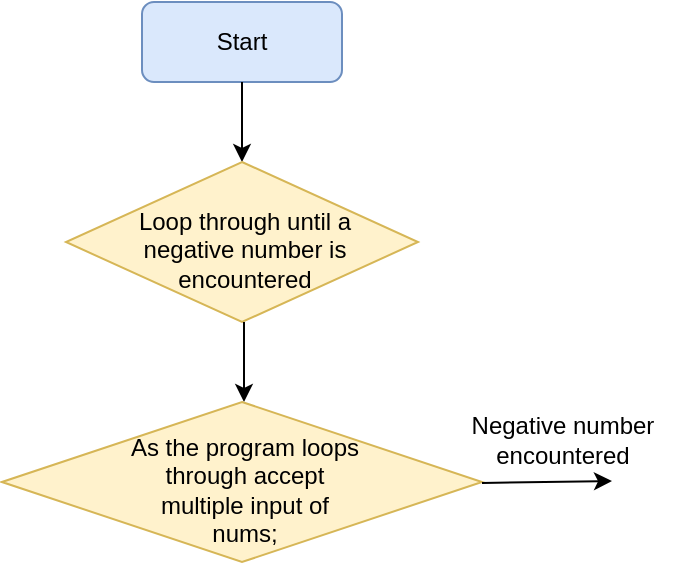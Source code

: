 <mxfile version="20.5.3" type="github">
  <diagram id="fHqRQTKvjRQOcd6iJBSY" name="Page-1">
    <mxGraphModel dx="912" dy="474" grid="1" gridSize="10" guides="1" tooltips="1" connect="1" arrows="1" fold="1" page="1" pageScale="1" pageWidth="850" pageHeight="1100" math="0" shadow="0">
      <root>
        <mxCell id="0" />
        <mxCell id="1" parent="0" />
        <mxCell id="T5vbhO2mCXwJh2hEvMsF-1" value="" style="rounded=1;whiteSpace=wrap;html=1;fillColor=#dae8fc;strokeColor=#6c8ebf;" vertex="1" parent="1">
          <mxGeometry x="310" y="80" width="100" height="40" as="geometry" />
        </mxCell>
        <mxCell id="T5vbhO2mCXwJh2hEvMsF-2" value="Start" style="text;html=1;strokeColor=none;fillColor=none;align=center;verticalAlign=middle;whiteSpace=wrap;rounded=0;" vertex="1" parent="1">
          <mxGeometry x="330" y="85" width="60" height="30" as="geometry" />
        </mxCell>
        <mxCell id="T5vbhO2mCXwJh2hEvMsF-3" value="" style="endArrow=classic;html=1;rounded=0;exitX=0.5;exitY=1;exitDx=0;exitDy=0;" edge="1" parent="1">
          <mxGeometry width="50" height="50" relative="1" as="geometry">
            <mxPoint x="360" y="120" as="sourcePoint" />
            <mxPoint x="360" y="160" as="targetPoint" />
          </mxGeometry>
        </mxCell>
        <mxCell id="T5vbhO2mCXwJh2hEvMsF-4" value="" style="rhombus;whiteSpace=wrap;html=1;fillColor=#fff2cc;strokeColor=#d6b656;" vertex="1" parent="1">
          <mxGeometry x="272" y="160" width="176" height="80" as="geometry" />
        </mxCell>
        <mxCell id="T5vbhO2mCXwJh2hEvMsF-5" value="Loop through until a negative number is encountered" style="text;html=1;strokeColor=none;fillColor=none;align=center;verticalAlign=middle;whiteSpace=wrap;rounded=0;" vertex="1" parent="1">
          <mxGeometry x="301" y="189" width="121" height="30" as="geometry" />
        </mxCell>
        <mxCell id="T5vbhO2mCXwJh2hEvMsF-6" value="" style="endArrow=classic;html=1;rounded=0;exitX=0.5;exitY=1;exitDx=0;exitDy=0;" edge="1" parent="1">
          <mxGeometry width="50" height="50" relative="1" as="geometry">
            <mxPoint x="361" y="240" as="sourcePoint" />
            <mxPoint x="361" y="280" as="targetPoint" />
          </mxGeometry>
        </mxCell>
        <mxCell id="T5vbhO2mCXwJh2hEvMsF-7" value="" style="rhombus;whiteSpace=wrap;html=1;fillColor=#fff2cc;strokeColor=#d6b656;" vertex="1" parent="1">
          <mxGeometry x="240" y="280" width="240" height="80" as="geometry" />
        </mxCell>
        <mxCell id="T5vbhO2mCXwJh2hEvMsF-8" value="As the program loops through accept multiple input of nums;" style="text;html=1;strokeColor=none;fillColor=none;align=center;verticalAlign=middle;whiteSpace=wrap;rounded=0;" vertex="1" parent="1">
          <mxGeometry x="301" y="309" width="121" height="30" as="geometry" />
        </mxCell>
        <mxCell id="T5vbhO2mCXwJh2hEvMsF-9" value="" style="endArrow=classic;html=1;rounded=0;" edge="1" parent="1">
          <mxGeometry width="50" height="50" relative="1" as="geometry">
            <mxPoint x="480" y="320.5" as="sourcePoint" />
            <mxPoint x="545" y="319.5" as="targetPoint" />
            <Array as="points">
              <mxPoint x="480" y="320.5" />
            </Array>
          </mxGeometry>
        </mxCell>
        <mxCell id="T5vbhO2mCXwJh2hEvMsF-10" value="Negative number encountered" style="text;html=1;strokeColor=none;fillColor=none;align=center;verticalAlign=middle;whiteSpace=wrap;rounded=0;" vertex="1" parent="1">
          <mxGeometry x="460" y="284" width="121" height="30" as="geometry" />
        </mxCell>
      </root>
    </mxGraphModel>
  </diagram>
</mxfile>
